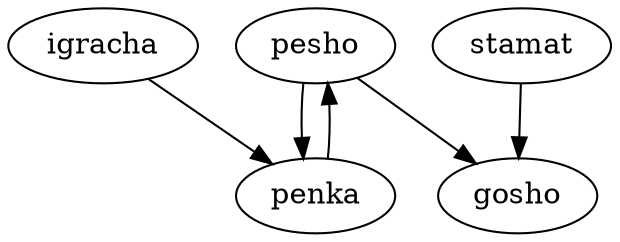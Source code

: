 digraph G
{
1[label="gosho"];
4[label="igracha"];
2[label="penka"];
0[label="pesho"];
3[label="stamat"];
0 -> 2;
0 -> 1;
2 -> 0;
3 -> 1;
4 -> 2;
}

